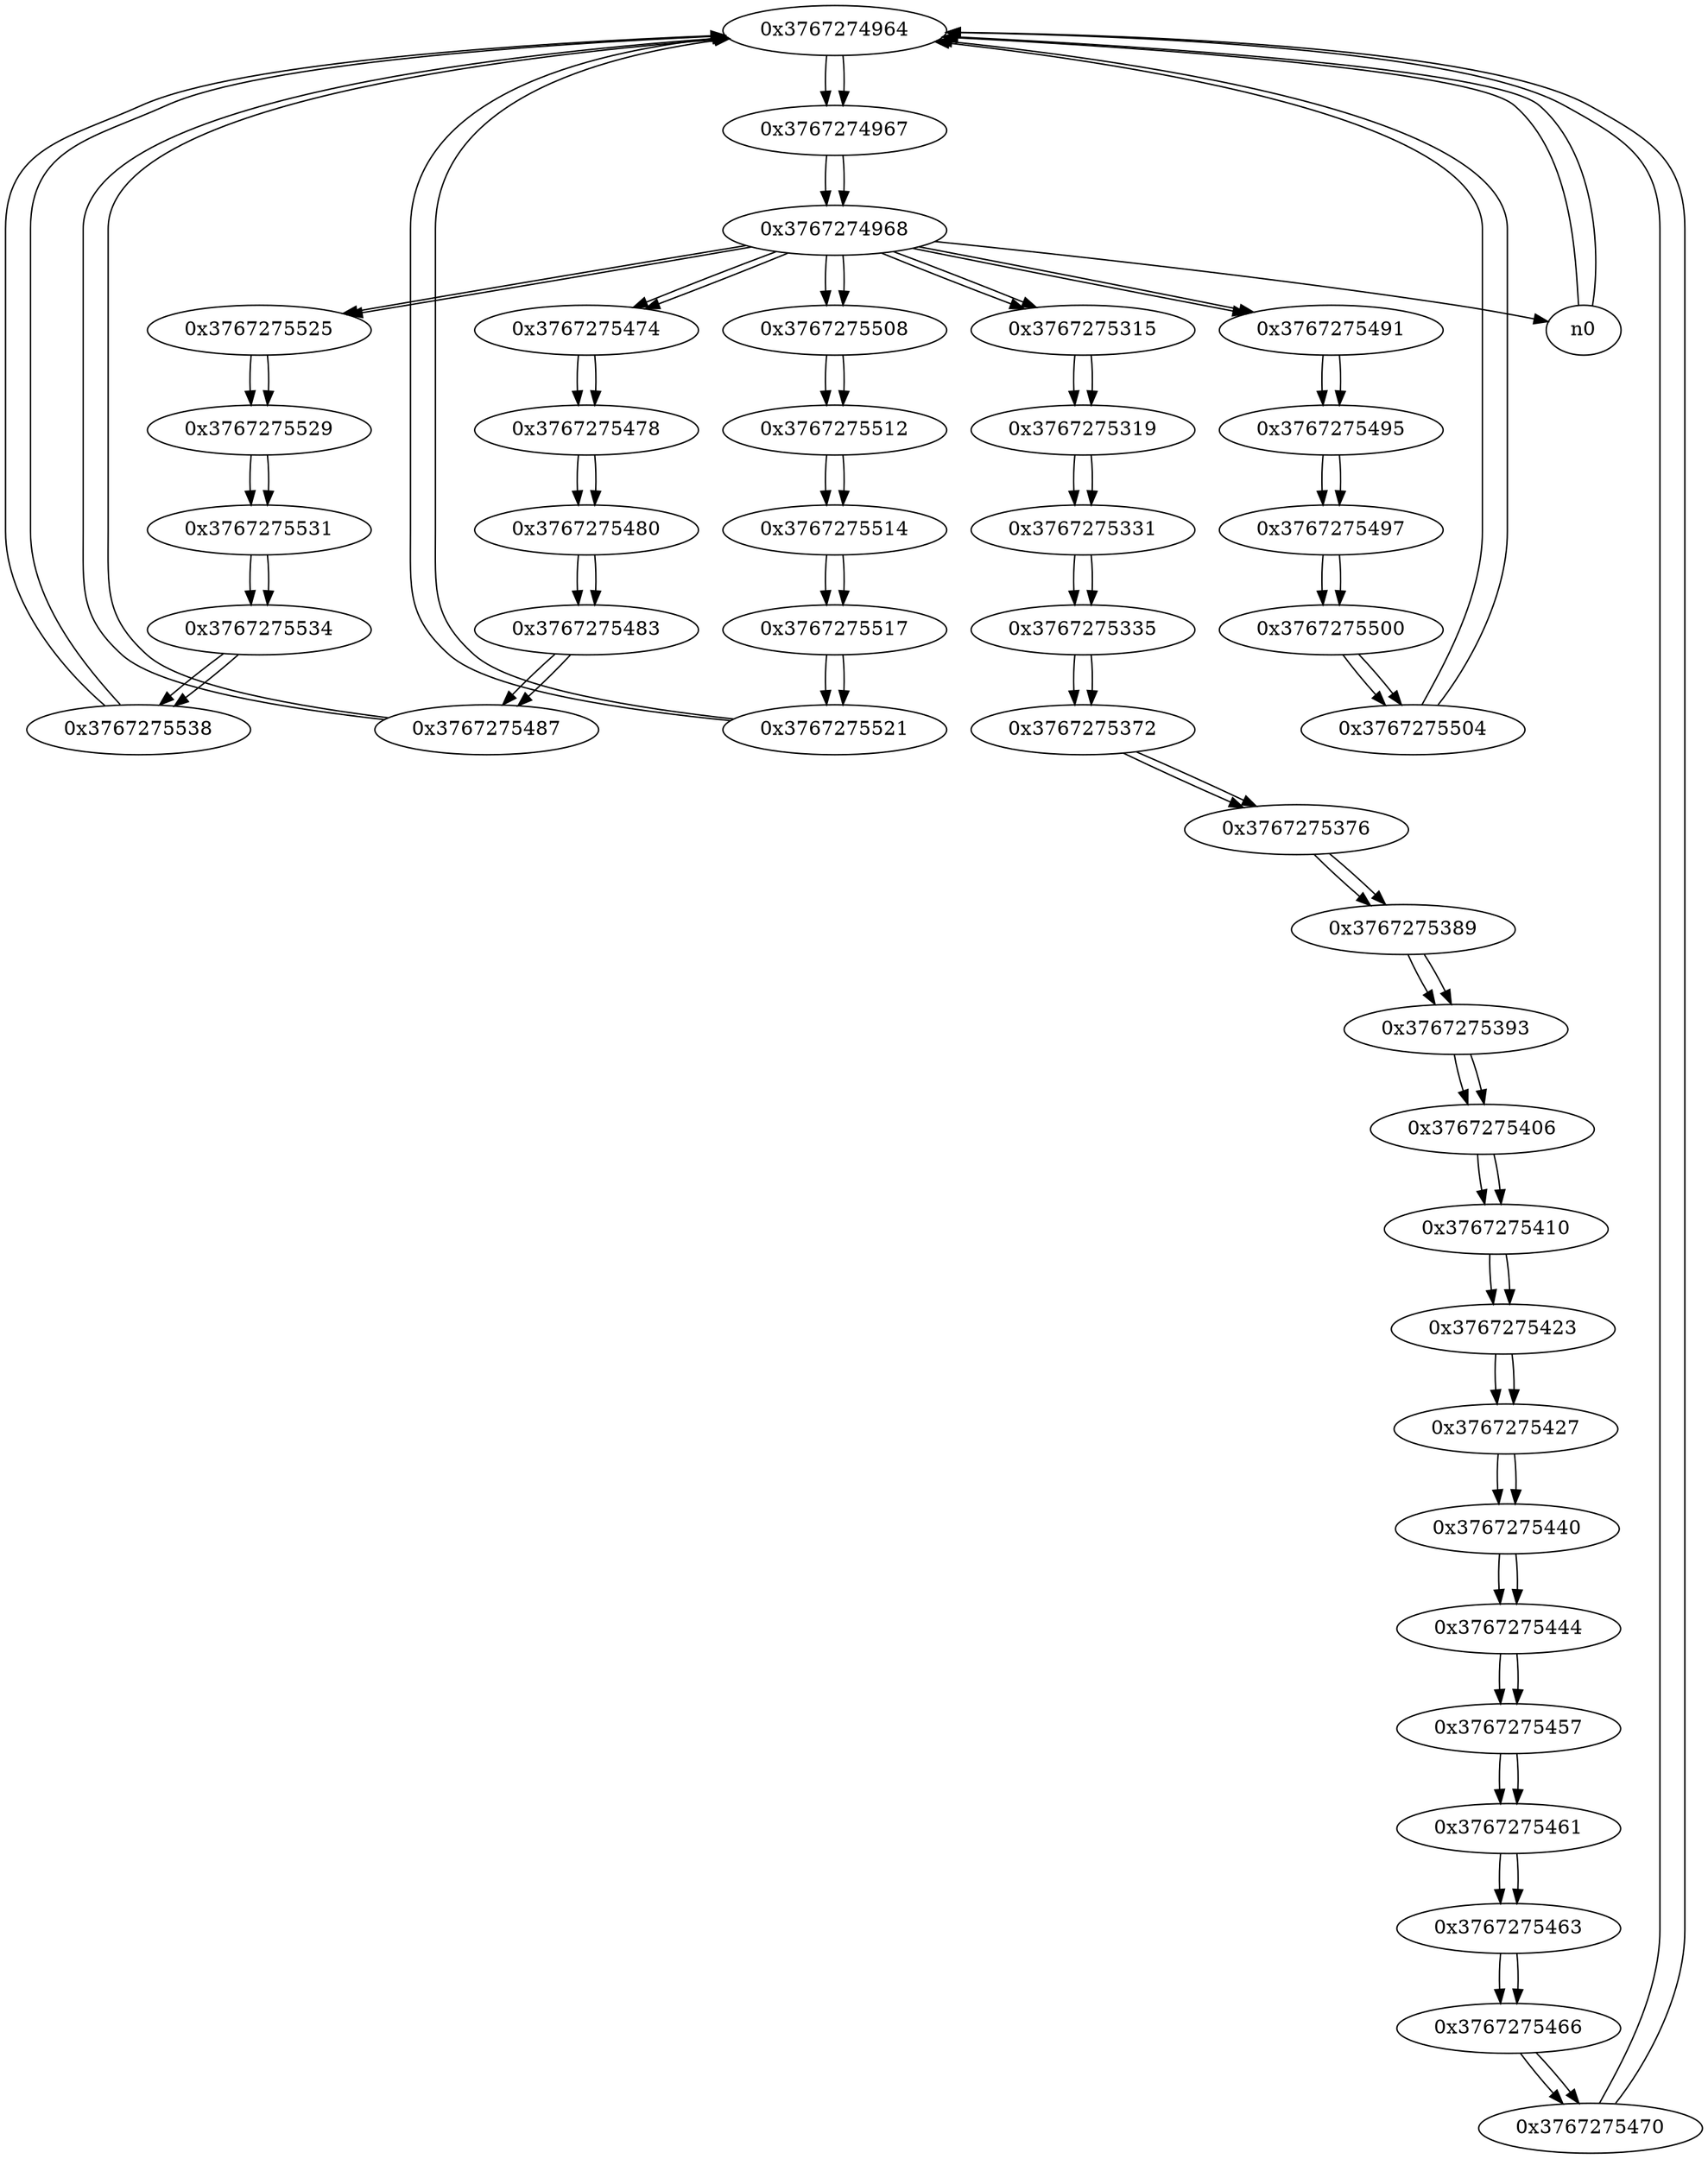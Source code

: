 digraph G{
/* nodes */
  n1 [label="0x3767274964"]
  n2 [label="0x3767274967"]
  n3 [label="0x3767274968"]
  n4 [label="0x3767275474"]
  n5 [label="0x3767275478"]
  n6 [label="0x3767275480"]
  n7 [label="0x3767275483"]
  n8 [label="0x3767275487"]
  n9 [label="0x3767275508"]
  n10 [label="0x3767275512"]
  n11 [label="0x3767275514"]
  n12 [label="0x3767275517"]
  n13 [label="0x3767275521"]
  n14 [label="0x3767275525"]
  n15 [label="0x3767275529"]
  n16 [label="0x3767275531"]
  n17 [label="0x3767275534"]
  n18 [label="0x3767275538"]
  n19 [label="0x3767275315"]
  n20 [label="0x3767275319"]
  n21 [label="0x3767275331"]
  n22 [label="0x3767275335"]
  n23 [label="0x3767275372"]
  n24 [label="0x3767275376"]
  n25 [label="0x3767275389"]
  n26 [label="0x3767275393"]
  n27 [label="0x3767275406"]
  n28 [label="0x3767275410"]
  n29 [label="0x3767275423"]
  n30 [label="0x3767275427"]
  n31 [label="0x3767275440"]
  n32 [label="0x3767275444"]
  n33 [label="0x3767275457"]
  n34 [label="0x3767275461"]
  n35 [label="0x3767275463"]
  n36 [label="0x3767275466"]
  n37 [label="0x3767275470"]
  n38 [label="0x3767275491"]
  n39 [label="0x3767275495"]
  n40 [label="0x3767275497"]
  n41 [label="0x3767275500"]
  n42 [label="0x3767275504"]
/* edges */
n1 -> n2;
n0 -> n1;
n42 -> n1;
n8 -> n1;
n37 -> n1;
n18 -> n1;
n13 -> n1;
n0 -> n1;
n2 -> n3;
n1 -> n2;
n3 -> n14;
n3 -> n9;
n3 -> n38;
n3 -> n4;
n3 -> n19;
n3 -> n0;
n2 -> n3;
n4 -> n5;
n3 -> n4;
n5 -> n6;
n4 -> n5;
n6 -> n7;
n5 -> n6;
n7 -> n8;
n6 -> n7;
n8 -> n1;
n7 -> n8;
n9 -> n10;
n3 -> n9;
n10 -> n11;
n9 -> n10;
n11 -> n12;
n10 -> n11;
n12 -> n13;
n11 -> n12;
n13 -> n1;
n12 -> n13;
n14 -> n15;
n3 -> n14;
n15 -> n16;
n14 -> n15;
n16 -> n17;
n15 -> n16;
n17 -> n18;
n16 -> n17;
n18 -> n1;
n17 -> n18;
n19 -> n20;
n3 -> n19;
n20 -> n21;
n19 -> n20;
n21 -> n22;
n20 -> n21;
n22 -> n23;
n21 -> n22;
n23 -> n24;
n22 -> n23;
n24 -> n25;
n23 -> n24;
n25 -> n26;
n24 -> n25;
n26 -> n27;
n25 -> n26;
n27 -> n28;
n26 -> n27;
n28 -> n29;
n27 -> n28;
n29 -> n30;
n28 -> n29;
n30 -> n31;
n29 -> n30;
n31 -> n32;
n30 -> n31;
n32 -> n33;
n31 -> n32;
n33 -> n34;
n32 -> n33;
n34 -> n35;
n33 -> n34;
n35 -> n36;
n34 -> n35;
n36 -> n37;
n35 -> n36;
n37 -> n1;
n36 -> n37;
n38 -> n39;
n3 -> n38;
n39 -> n40;
n38 -> n39;
n40 -> n41;
n39 -> n40;
n41 -> n42;
n40 -> n41;
n42 -> n1;
n41 -> n42;
}
